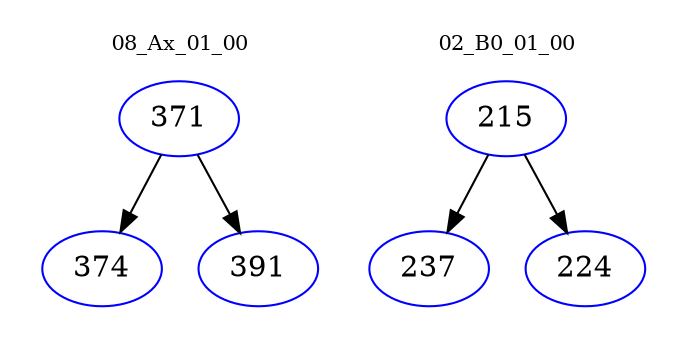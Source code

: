 digraph{
subgraph cluster_0 {
color = white
label = "08_Ax_01_00";
fontsize=10;
T0_371 [label="371", color="blue"]
T0_371 -> T0_374 [color="black"]
T0_374 [label="374", color="blue"]
T0_371 -> T0_391 [color="black"]
T0_391 [label="391", color="blue"]
}
subgraph cluster_1 {
color = white
label = "02_B0_01_00";
fontsize=10;
T1_215 [label="215", color="blue"]
T1_215 -> T1_237 [color="black"]
T1_237 [label="237", color="blue"]
T1_215 -> T1_224 [color="black"]
T1_224 [label="224", color="blue"]
}
}
